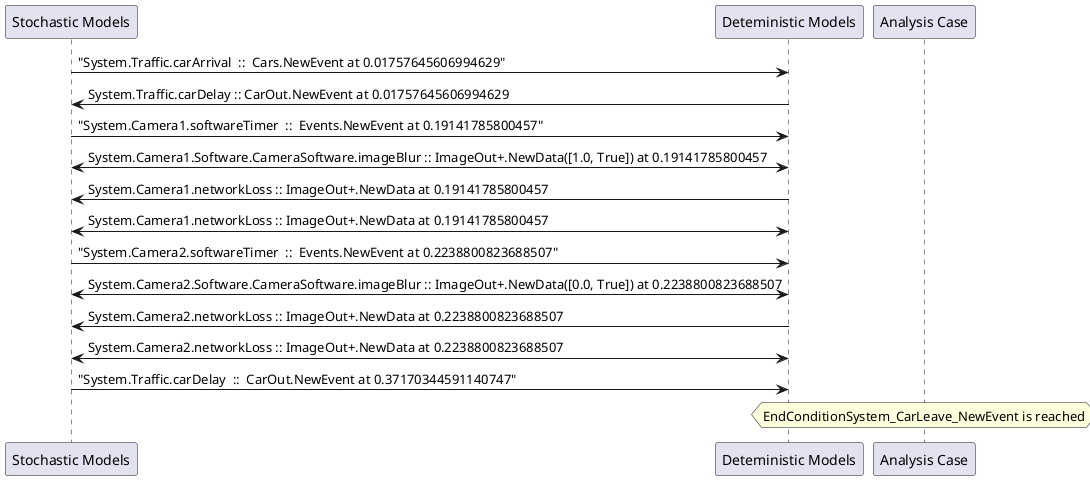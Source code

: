 
	@startuml
	participant "Stochastic Models" as stochmodel
	participant "Deteministic Models" as detmodel
	participant "Analysis Case" as analysis
	{7857_stop} stochmodel -> detmodel : "System.Traffic.carArrival  ::  Cars.NewEvent at 0.01757645606994629"
{7866_start} detmodel -> stochmodel : System.Traffic.carDelay :: CarOut.NewEvent at 0.01757645606994629
{7826_stop} stochmodel -> detmodel : "System.Camera1.softwareTimer  ::  Events.NewEvent at 0.19141785800457"
detmodel <-> stochmodel : System.Camera1.Software.CameraSoftware.imageBlur :: ImageOut+.NewData([1.0, True]) at 0.19141785800457
detmodel -> stochmodel : System.Camera1.networkLoss :: ImageOut+.NewData at 0.19141785800457
detmodel <-> stochmodel : System.Camera1.networkLoss :: ImageOut+.NewData at 0.19141785800457
{7841_stop} stochmodel -> detmodel : "System.Camera2.softwareTimer  ::  Events.NewEvent at 0.2238800823688507"
detmodel <-> stochmodel : System.Camera2.Software.CameraSoftware.imageBlur :: ImageOut+.NewData([0.0, True]) at 0.2238800823688507
detmodel -> stochmodel : System.Camera2.networkLoss :: ImageOut+.NewData at 0.2238800823688507
detmodel <-> stochmodel : System.Camera2.networkLoss :: ImageOut+.NewData at 0.2238800823688507
{7866_stop} stochmodel -> detmodel : "System.Traffic.carDelay  ::  CarOut.NewEvent at 0.37170344591140747"
{7866_start} <-> {7866_stop} : delay
hnote over analysis 
EndConditionSystem_CarLeave_NewEvent is reached
endnote
@enduml